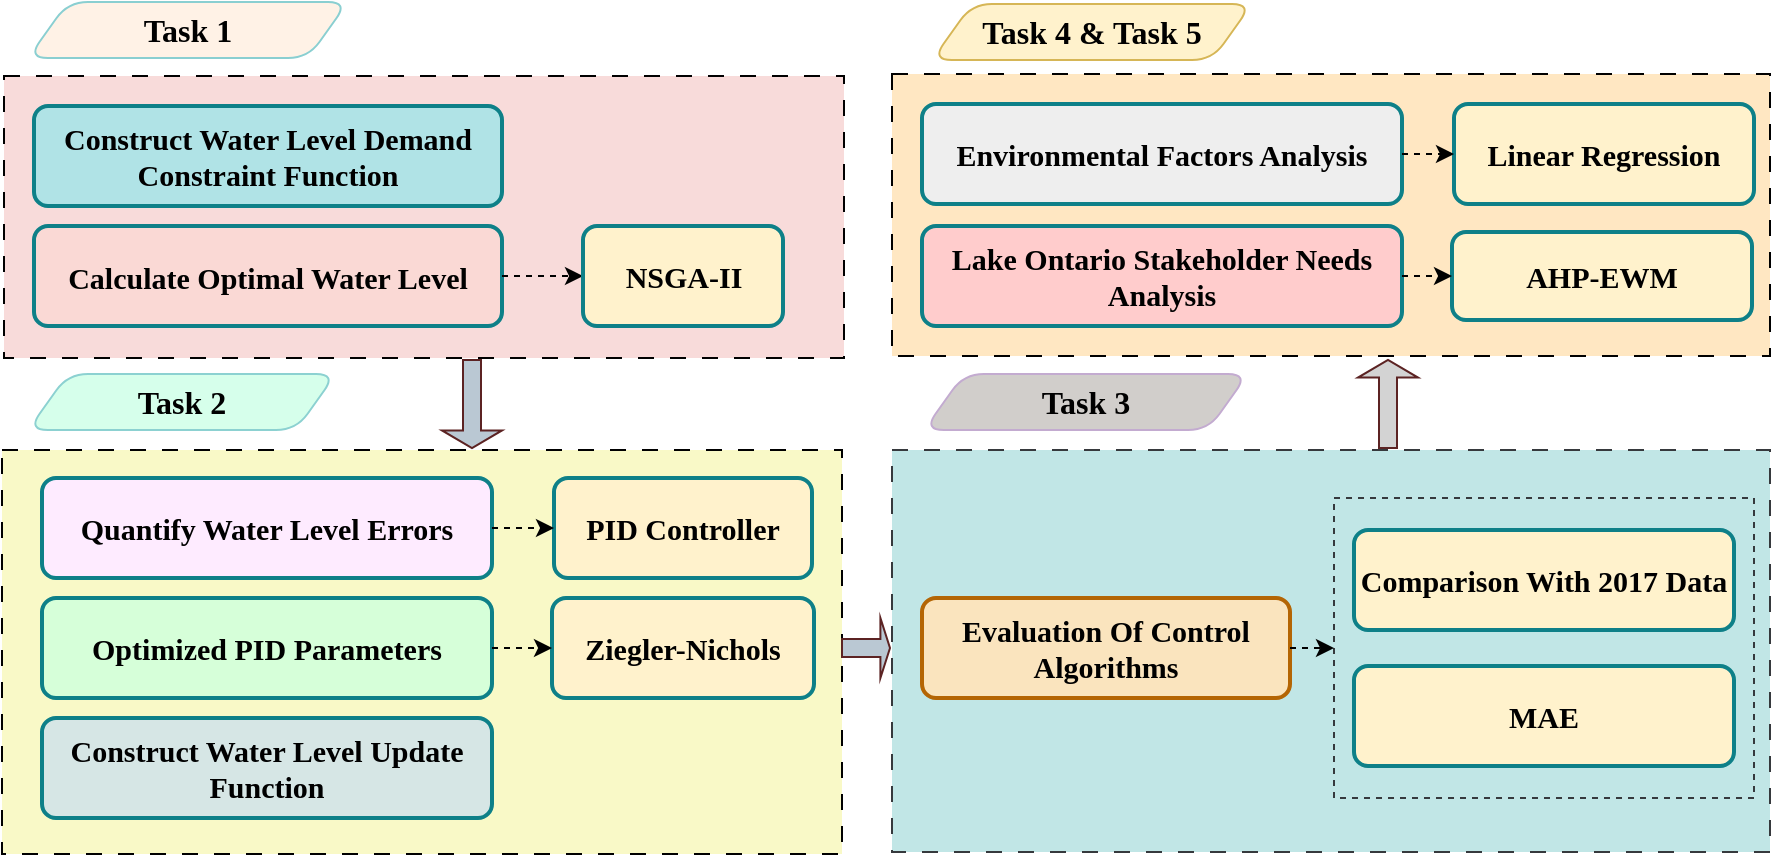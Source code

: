 <mxfile version="23.1.1" type="github">
  <diagram name="第 1 页" id="2n1i20ZArfhq2VycgCbf">
    <mxGraphModel dx="1038" dy="649" grid="1" gridSize="10" guides="1" tooltips="1" connect="1" arrows="1" fold="1" page="1" pageScale="1" pageWidth="827" pageHeight="1169" math="0" shadow="0">
      <root>
        <mxCell id="0" />
        <mxCell id="1" parent="0" />
        <mxCell id="fYQfAZ1tScz2ltYR4kFC-29" value="" style="rounded=0;whiteSpace=wrap;html=1;fontFamily=Times New Roman;dashed=1;fontStyle=1;fontSize=15;dashPattern=8 8;fillColor=#C1E6E6;strokeColor=#36393d;" vertex="1" parent="1">
          <mxGeometry x="481" y="336" width="439" height="201" as="geometry" />
        </mxCell>
        <mxCell id="fYQfAZ1tScz2ltYR4kFC-1" value="" style="rounded=0;whiteSpace=wrap;html=1;fontFamily=Times New Roman;dashed=1;fillColor=#FFE7C2;strokeColor=#000000;fontStyle=1;fontSize=15;dashPattern=8 8;" vertex="1" parent="1">
          <mxGeometry x="481" y="148" width="439" height="141" as="geometry" />
        </mxCell>
        <mxCell id="fYQfAZ1tScz2ltYR4kFC-2" value="" style="rounded=0;whiteSpace=wrap;html=1;fillColor=#F9F9C7;strokeColor=#000000;fontFamily=Times New Roman;dashed=1;fontStyle=1;fontSize=15;dashPattern=8 8;" vertex="1" parent="1">
          <mxGeometry x="36" y="336" width="420" height="202" as="geometry" />
        </mxCell>
        <mxCell id="fYQfAZ1tScz2ltYR4kFC-3" value="" style="rounded=0;whiteSpace=wrap;html=1;fillColor=#F8DBDA;strokeColor=#000000;fontFamily=Times New Roman;dashed=1;fontStyle=1;fontSize=15;dashPattern=8 8;" vertex="1" parent="1">
          <mxGeometry x="37" y="149" width="420" height="141" as="geometry" />
        </mxCell>
        <mxCell id="fYQfAZ1tScz2ltYR4kFC-4" value="Construct Water Level Demand Constraint Function" style="rounded=1;whiteSpace=wrap;html=1;absoluteArcSize=1;arcSize=14;strokeWidth=2;fillColor=#b0e3e6;strokeColor=#0e8088;fontFamily=Times New Roman;fontStyle=1;fontSize=15;" vertex="1" parent="1">
          <mxGeometry x="52" y="164" width="234" height="50" as="geometry" />
        </mxCell>
        <mxCell id="fYQfAZ1tScz2ltYR4kFC-5" value="Calculate Optimal Water Level" style="rounded=1;absoluteArcSize=1;arcSize=14;strokeWidth=2;fillColor=#fad9d5;strokeColor=#0E8088;fontFamily=Times New Roman;fontStyle=1;fontSize=15;" vertex="1" parent="1">
          <mxGeometry x="52" y="224" width="234" height="50" as="geometry" />
        </mxCell>
        <mxCell id="fYQfAZ1tScz2ltYR4kFC-6" value="Quantify Water Level Errors" style="rounded=1;whiteSpace=wrap;html=1;absoluteArcSize=1;arcSize=14;strokeWidth=2;fillColor=#FEEBFF;strokeColor=#0E8088;fontFamily=Times New Roman;fontStyle=1;fontSize=15;" vertex="1" parent="1">
          <mxGeometry x="56" y="350" width="225" height="50" as="geometry" />
        </mxCell>
        <mxCell id="fYQfAZ1tScz2ltYR4kFC-7" value="Construct Water Level Update Function" style="rounded=1;whiteSpace=wrap;html=1;absoluteArcSize=1;arcSize=14;strokeWidth=2;fillColor=#D6E6E5;strokeColor=#0E8088;fontFamily=Times New Roman;fontStyle=1;fontSize=15;" vertex="1" parent="1">
          <mxGeometry x="56" y="470" width="225" height="50" as="geometry" />
        </mxCell>
        <mxCell id="fYQfAZ1tScz2ltYR4kFC-8" value="Optimized PID Parameters" style="rounded=1;whiteSpace=wrap;html=1;absoluteArcSize=1;arcSize=14;strokeWidth=2;fillColor=#D6FFD9;strokeColor=#0e8088;fontFamily=Times New Roman;fontStyle=1;fontSize=15;" vertex="1" parent="1">
          <mxGeometry x="56" y="410" width="225" height="50" as="geometry" />
        </mxCell>
        <mxCell id="fYQfAZ1tScz2ltYR4kFC-9" value="Evaluation Of Control Algorithms" style="rounded=1;whiteSpace=wrap;html=1;absoluteArcSize=1;arcSize=14;strokeWidth=2;fillColor=#FAE4BE;strokeColor=#b46504;fontFamily=Times New Roman;fontStyle=1;fontSize=15;" vertex="1" parent="1">
          <mxGeometry x="496" y="410" width="184" height="50" as="geometry" />
        </mxCell>
        <mxCell id="fYQfAZ1tScz2ltYR4kFC-10" value="Environmental Factors Analysis" style="rounded=1;whiteSpace=wrap;html=1;absoluteArcSize=1;arcSize=14;strokeWidth=2;fillColor=#eeeeee;strokeColor=#0E8088;fontFamily=Times New Roman;fontStyle=1;fontSize=15;" vertex="1" parent="1">
          <mxGeometry x="496" y="163" width="240" height="50" as="geometry" />
        </mxCell>
        <mxCell id="fYQfAZ1tScz2ltYR4kFC-11" value="Lake Ontario Stakeholder Needs Analysis" style="rounded=1;whiteSpace=wrap;html=1;absoluteArcSize=1;arcSize=14;strokeWidth=2;fillColor=#ffcccc;strokeColor=#0E8088;fontFamily=Times New Roman;fontStyle=1;fontSize=15;" vertex="1" parent="1">
          <mxGeometry x="496" y="224" width="240" height="50" as="geometry" />
        </mxCell>
        <mxCell id="fYQfAZ1tScz2ltYR4kFC-13" value="" style="endArrow=classic;html=1;rounded=1;exitX=1;exitY=0.5;exitDx=0;exitDy=0;entryX=0;entryY=0.5;entryDx=0;entryDy=0;dashed=1;curved=0;" edge="1" parent="1" source="fYQfAZ1tScz2ltYR4kFC-5" target="fYQfAZ1tScz2ltYR4kFC-16">
          <mxGeometry width="50" height="50" relative="1" as="geometry">
            <mxPoint x="352" y="338" as="sourcePoint" />
            <mxPoint x="459" y="227" as="targetPoint" />
          </mxGeometry>
        </mxCell>
        <mxCell id="fYQfAZ1tScz2ltYR4kFC-16" value="NSGA-II" style="rounded=1;whiteSpace=wrap;html=1;absoluteArcSize=1;arcSize=14;strokeWidth=2;fillColor=#fff2cc;strokeColor=#0E8088;fontFamily=Times New Roman;fontStyle=1;fontSize=15;" vertex="1" parent="1">
          <mxGeometry x="326.5" y="224" width="100" height="50" as="geometry" />
        </mxCell>
        <mxCell id="fYQfAZ1tScz2ltYR4kFC-20" value="PID Controller" style="rounded=1;whiteSpace=wrap;html=1;absoluteArcSize=1;arcSize=14;strokeWidth=2;fillColor=#fff2cc;strokeColor=#0E8088;fontFamily=Times New Roman;fontStyle=1;fontSize=15;" vertex="1" parent="1">
          <mxGeometry x="312" y="350" width="129" height="50" as="geometry" />
        </mxCell>
        <mxCell id="fYQfAZ1tScz2ltYR4kFC-21" value="" style="endArrow=classic;html=1;rounded=0;exitX=1;exitY=0.5;exitDx=0;exitDy=0;entryX=0;entryY=0.5;entryDx=0;entryDy=0;dashed=1;" edge="1" parent="1" source="fYQfAZ1tScz2ltYR4kFC-6" target="fYQfAZ1tScz2ltYR4kFC-20">
          <mxGeometry width="50" height="50" relative="1" as="geometry">
            <mxPoint x="331" y="358" as="sourcePoint" />
            <mxPoint x="381" y="308" as="targetPoint" />
          </mxGeometry>
        </mxCell>
        <mxCell id="fYQfAZ1tScz2ltYR4kFC-22" value="Ziegler-Nichols" style="rounded=1;whiteSpace=wrap;html=1;absoluteArcSize=1;arcSize=14;strokeWidth=2;fillColor=#fff2cc;strokeColor=#0E8088;fontFamily=Times New Roman;fontStyle=1;fontSize=15;" vertex="1" parent="1">
          <mxGeometry x="311" y="410" width="131" height="50" as="geometry" />
        </mxCell>
        <mxCell id="fYQfAZ1tScz2ltYR4kFC-23" value="" style="endArrow=classic;html=1;rounded=0;exitX=1;exitY=0.5;exitDx=0;exitDy=0;entryX=0;entryY=0.5;entryDx=0;entryDy=0;dashed=1;" edge="1" parent="1" source="fYQfAZ1tScz2ltYR4kFC-8" target="fYQfAZ1tScz2ltYR4kFC-22">
          <mxGeometry width="50" height="50" relative="1" as="geometry">
            <mxPoint x="291" y="385" as="sourcePoint" />
            <mxPoint x="320" y="385" as="targetPoint" />
          </mxGeometry>
        </mxCell>
        <mxCell id="fYQfAZ1tScz2ltYR4kFC-24" value="Linear Regression" style="rounded=1;whiteSpace=wrap;html=1;absoluteArcSize=1;arcSize=14;strokeWidth=2;fillColor=#fff2cc;strokeColor=#0E8088;fontFamily=Times New Roman;fontStyle=1;fontSize=15;" vertex="1" parent="1">
          <mxGeometry x="762" y="163" width="150" height="50" as="geometry" />
        </mxCell>
        <mxCell id="fYQfAZ1tScz2ltYR4kFC-25" value="AHP-EWM" style="rounded=1;whiteSpace=wrap;html=1;absoluteArcSize=1;arcSize=14;strokeWidth=2;fillColor=#fff2cc;strokeColor=#0E8088;fontFamily=Times New Roman;fontStyle=1;fontSize=15;" vertex="1" parent="1">
          <mxGeometry x="761" y="227" width="150" height="44" as="geometry" />
        </mxCell>
        <mxCell id="fYQfAZ1tScz2ltYR4kFC-26" value="" style="endArrow=classic;html=1;rounded=1;exitX=1;exitY=0.5;exitDx=0;exitDy=0;entryX=0;entryY=0.5;entryDx=0;entryDy=0;dashed=1;curved=0;" edge="1" parent="1" source="fYQfAZ1tScz2ltYR4kFC-10" target="fYQfAZ1tScz2ltYR4kFC-24">
          <mxGeometry width="50" height="50" relative="1" as="geometry">
            <mxPoint x="705" y="413" as="sourcePoint" />
            <mxPoint x="716" y="299" as="targetPoint" />
          </mxGeometry>
        </mxCell>
        <mxCell id="fYQfAZ1tScz2ltYR4kFC-30" value="" style="rounded=0;whiteSpace=wrap;html=1;dashed=1;strokeColor=#36393d;fillColor=#C1E6E6;" vertex="1" parent="1">
          <mxGeometry x="702" y="360" width="210" height="150" as="geometry" />
        </mxCell>
        <mxCell id="fYQfAZ1tScz2ltYR4kFC-27" value="" style="endArrow=classic;html=1;rounded=1;exitX=1;exitY=0.5;exitDx=0;exitDy=0;entryX=0;entryY=0.5;entryDx=0;entryDy=0;dashed=1;curved=0;" edge="1" parent="1" source="fYQfAZ1tScz2ltYR4kFC-11" target="fYQfAZ1tScz2ltYR4kFC-25">
          <mxGeometry width="50" height="50" relative="1" as="geometry">
            <mxPoint x="746" y="198" as="sourcePoint" />
            <mxPoint x="770" y="198" as="targetPoint" />
          </mxGeometry>
        </mxCell>
        <mxCell id="fYQfAZ1tScz2ltYR4kFC-28" value="Comparison With 2017 Data" style="rounded=1;whiteSpace=wrap;html=1;absoluteArcSize=1;arcSize=14;strokeWidth=2;fillColor=#fff2cc;strokeColor=#0E8088;fontFamily=Times New Roman;fontStyle=1;fontSize=15;" vertex="1" parent="1">
          <mxGeometry x="712" y="376" width="190" height="50" as="geometry" />
        </mxCell>
        <mxCell id="fYQfAZ1tScz2ltYR4kFC-15" value="MAE" style="rounded=1;whiteSpace=wrap;html=1;absoluteArcSize=1;arcSize=14;strokeWidth=2;fillColor=#fff2cc;strokeColor=#0E8088;fontFamily=Times New Roman;fontStyle=1;fontSize=15;" vertex="1" parent="1">
          <mxGeometry x="712" y="444" width="190" height="50" as="geometry" />
        </mxCell>
        <mxCell id="fYQfAZ1tScz2ltYR4kFC-33" value="" style="endArrow=classic;html=1;rounded=1;exitX=1;exitY=0.5;exitDx=0;exitDy=0;entryX=0;entryY=0.5;entryDx=0;entryDy=0;dashed=1;curved=0;" edge="1" parent="1" source="fYQfAZ1tScz2ltYR4kFC-9" target="fYQfAZ1tScz2ltYR4kFC-30">
          <mxGeometry width="50" height="50" relative="1" as="geometry">
            <mxPoint x="460" y="447" as="sourcePoint" />
            <mxPoint x="491" y="447" as="targetPoint" />
          </mxGeometry>
        </mxCell>
        <mxCell id="fYQfAZ1tScz2ltYR4kFC-43" value="Task 1" style="shape=parallelogram;perimeter=parallelogramPerimeter;whiteSpace=wrap;html=1;fixedSize=1;fontFamily=Times New Roman;fontStyle=1;fillColor=#FFF2E6;strokeColor=#8ACFD1;fontSize=16;rounded=1;" vertex="1" parent="1">
          <mxGeometry x="49" y="112" width="160" height="28" as="geometry" />
        </mxCell>
        <mxCell id="fYQfAZ1tScz2ltYR4kFC-47" value="Task 3" style="shape=parallelogram;perimeter=parallelogramPerimeter;whiteSpace=wrap;html=1;fixedSize=1;fontFamily=Times New Roman;fontStyle=1;fillColor=#D1CECB;fontSize=16;rounded=1;fontColor=#000000;strokeColor=#C3ABD0;" vertex="1" parent="1">
          <mxGeometry x="497" y="298" width="162" height="28" as="geometry" />
        </mxCell>
        <mxCell id="fYQfAZ1tScz2ltYR4kFC-49" value="Task 4 &amp;amp; Task 5" style="shape=parallelogram;perimeter=parallelogramPerimeter;whiteSpace=wrap;html=1;fixedSize=1;fontFamily=Times New Roman;fontStyle=1;fillColor=#fff2cc;strokeColor=#d6b656;fontSize=16;rounded=1;" vertex="1" parent="1">
          <mxGeometry x="501" y="113" width="160" height="28" as="geometry" />
        </mxCell>
        <mxCell id="fYQfAZ1tScz2ltYR4kFC-50" value="Task 2" style="shape=parallelogram;perimeter=parallelogramPerimeter;whiteSpace=wrap;html=1;fixedSize=1;fontFamily=Times New Roman;fontStyle=1;fillColor=#D6FFEB;strokeColor=#8CD1D1;fontSize=16;rounded=1;" vertex="1" parent="1">
          <mxGeometry x="49" y="298" width="154" height="28" as="geometry" />
        </mxCell>
        <mxCell id="fYQfAZ1tScz2ltYR4kFC-56" value="" style="shape=singleArrow;direction=south;whiteSpace=wrap;html=1;fillColor=#bac8d3;strokeColor=#5c2323;" vertex="1" parent="1">
          <mxGeometry x="256" y="291" width="30" height="44" as="geometry" />
        </mxCell>
        <mxCell id="fYQfAZ1tScz2ltYR4kFC-58" value="" style="shape=singleArrow;direction=south;whiteSpace=wrap;html=1;fillColor=#bac8d3;strokeColor=#5c2323;rotation=-90;" vertex="1" parent="1">
          <mxGeometry x="453" y="423" width="30" height="24" as="geometry" />
        </mxCell>
        <mxCell id="fYQfAZ1tScz2ltYR4kFC-59" value="" style="shape=singleArrow;direction=south;whiteSpace=wrap;html=1;fillColor=#D3D3D3;strokeColor=#5c2323;rotation=-180;" vertex="1" parent="1">
          <mxGeometry x="714" y="291" width="30" height="44" as="geometry" />
        </mxCell>
      </root>
    </mxGraphModel>
  </diagram>
</mxfile>
